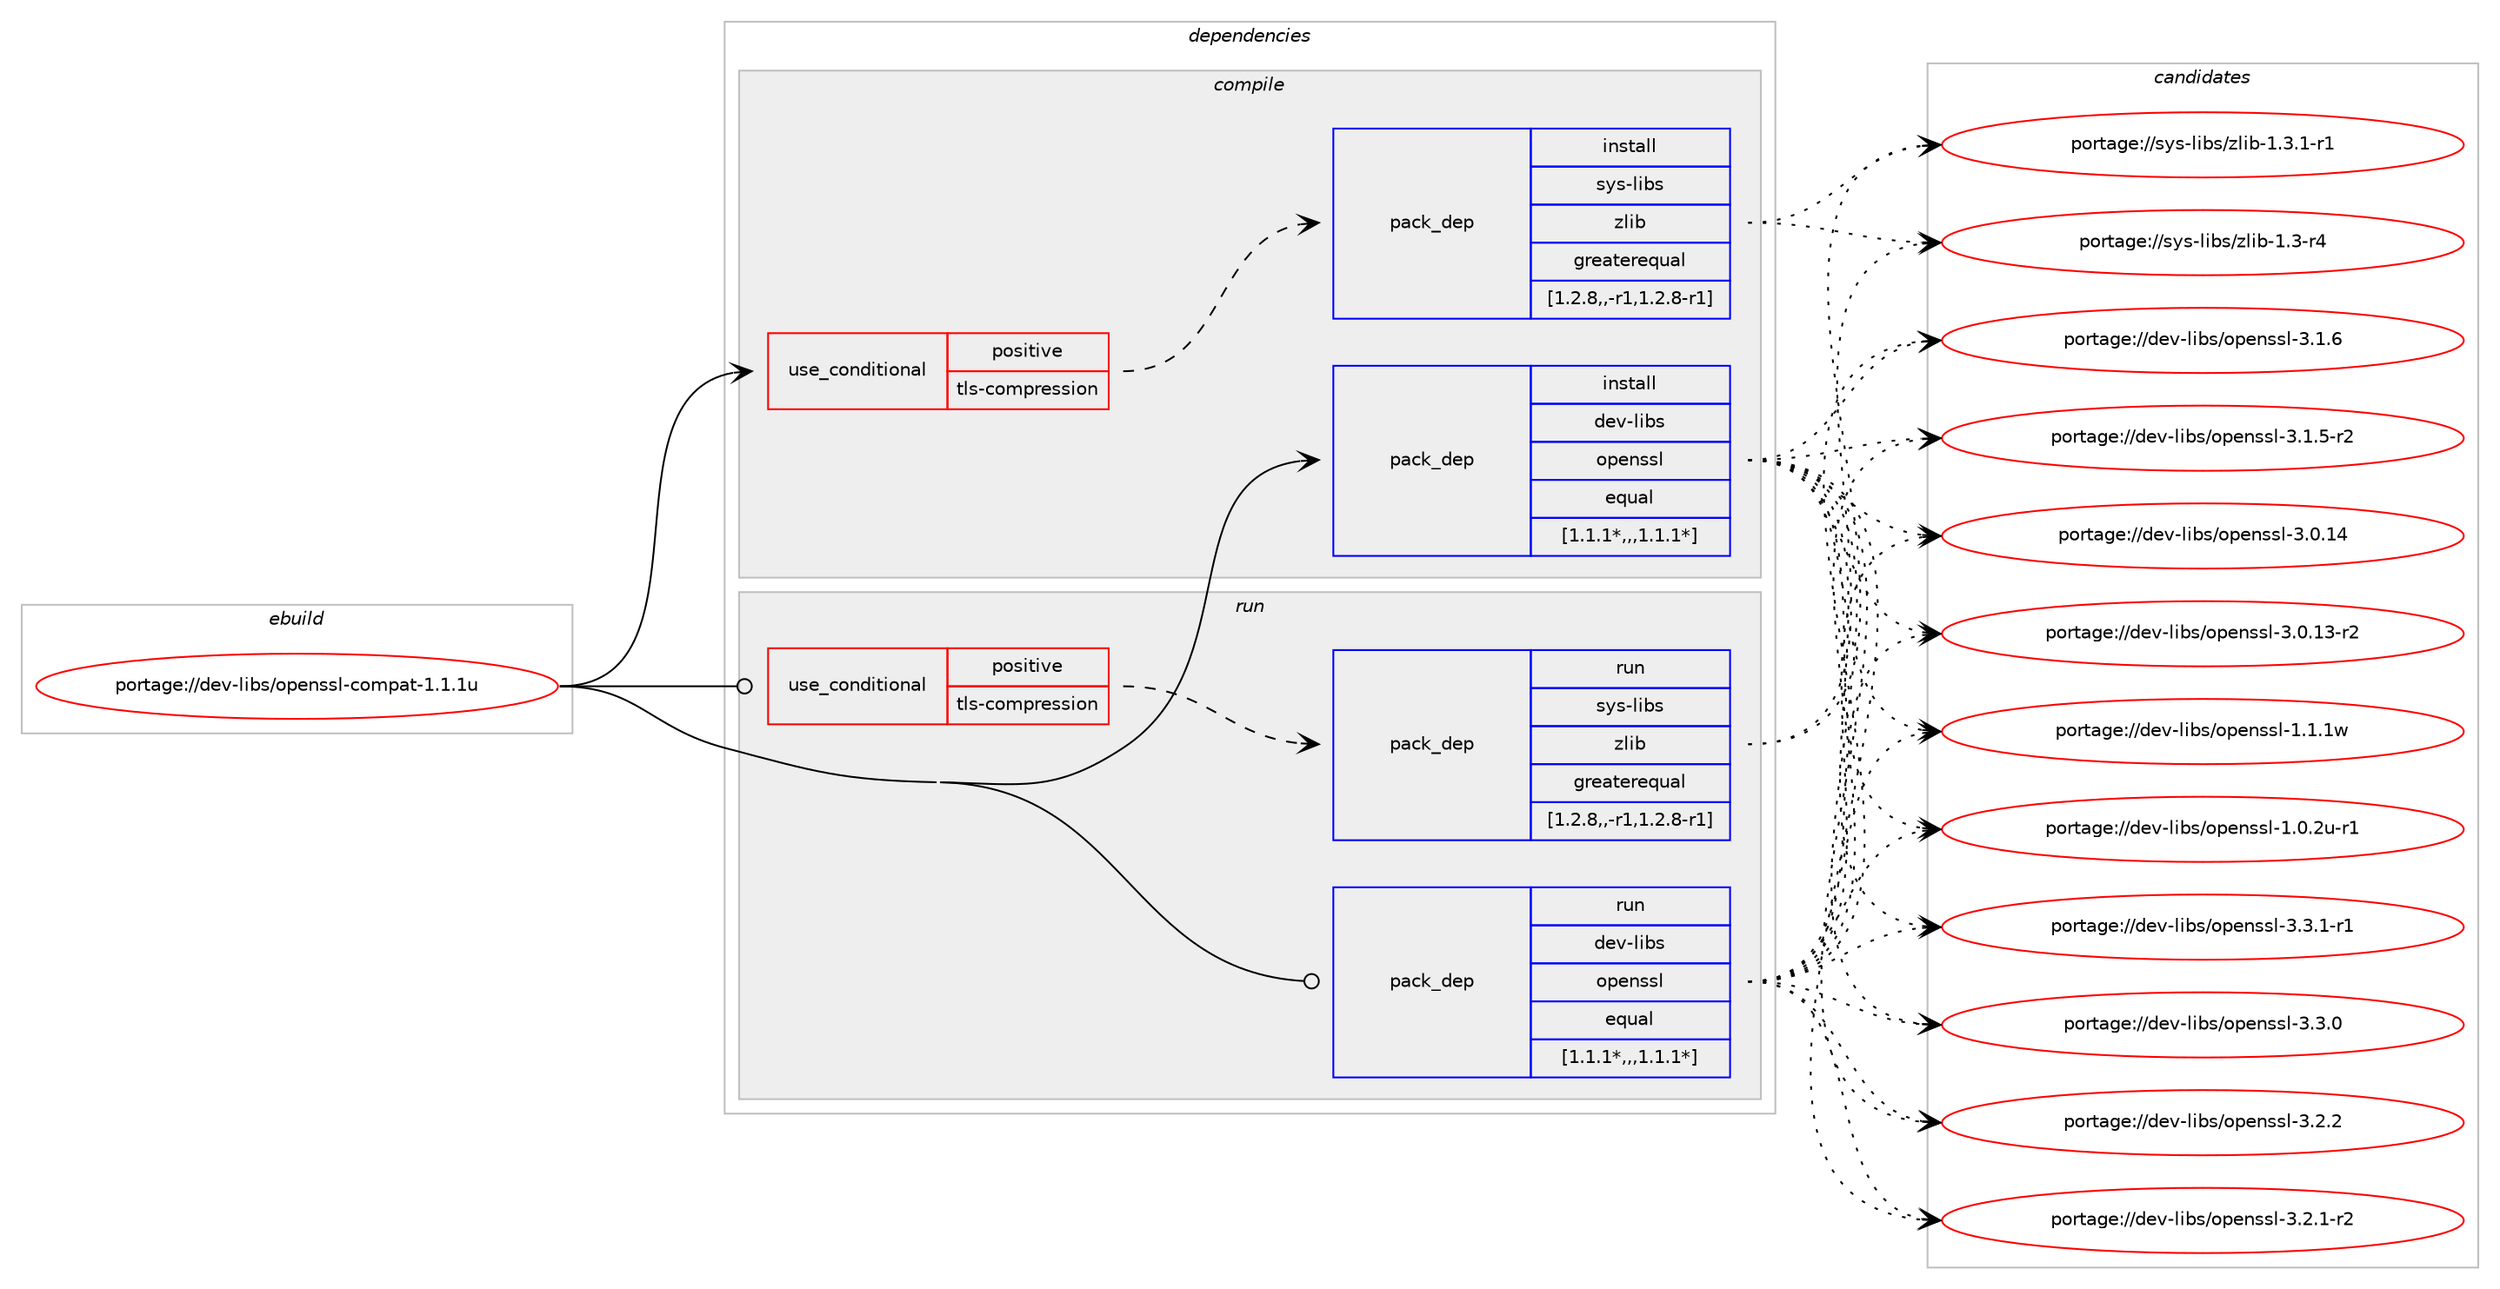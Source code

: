 digraph prolog {

# *************
# Graph options
# *************

newrank=true;
concentrate=true;
compound=true;
graph [rankdir=LR,fontname=Helvetica,fontsize=10,ranksep=1.5];#, ranksep=2.5, nodesep=0.2];
edge  [arrowhead=vee];
node  [fontname=Helvetica,fontsize=10];

# **********
# The ebuild
# **********

subgraph cluster_leftcol {
color=gray;
label=<<i>ebuild</i>>;
id [label="portage://dev-libs/openssl-compat-1.1.1u", color=red, width=4, href="../dev-libs/openssl-compat-1.1.1u.svg"];
}

# ****************
# The dependencies
# ****************

subgraph cluster_midcol {
color=gray;
label=<<i>dependencies</i>>;
subgraph cluster_compile {
fillcolor="#eeeeee";
style=filled;
label=<<i>compile</i>>;
subgraph cond27915 {
dependency113164 [label=<<TABLE BORDER="0" CELLBORDER="1" CELLSPACING="0" CELLPADDING="4"><TR><TD ROWSPAN="3" CELLPADDING="10">use_conditional</TD></TR><TR><TD>positive</TD></TR><TR><TD>tls-compression</TD></TR></TABLE>>, shape=none, color=red];
subgraph pack84050 {
dependency113165 [label=<<TABLE BORDER="0" CELLBORDER="1" CELLSPACING="0" CELLPADDING="4" WIDTH="220"><TR><TD ROWSPAN="6" CELLPADDING="30">pack_dep</TD></TR><TR><TD WIDTH="110">install</TD></TR><TR><TD>sys-libs</TD></TR><TR><TD>zlib</TD></TR><TR><TD>greaterequal</TD></TR><TR><TD>[1.2.8,,-r1,1.2.8-r1]</TD></TR></TABLE>>, shape=none, color=blue];
}
dependency113164:e -> dependency113165:w [weight=20,style="dashed",arrowhead="vee"];
}
id:e -> dependency113164:w [weight=20,style="solid",arrowhead="vee"];
subgraph pack84051 {
dependency113166 [label=<<TABLE BORDER="0" CELLBORDER="1" CELLSPACING="0" CELLPADDING="4" WIDTH="220"><TR><TD ROWSPAN="6" CELLPADDING="30">pack_dep</TD></TR><TR><TD WIDTH="110">install</TD></TR><TR><TD>dev-libs</TD></TR><TR><TD>openssl</TD></TR><TR><TD>equal</TD></TR><TR><TD>[1.1.1*,,,1.1.1*]</TD></TR></TABLE>>, shape=none, color=blue];
}
id:e -> dependency113166:w [weight=20,style="solid",arrowhead="vee"];
}
subgraph cluster_compileandrun {
fillcolor="#eeeeee";
style=filled;
label=<<i>compile and run</i>>;
}
subgraph cluster_run {
fillcolor="#eeeeee";
style=filled;
label=<<i>run</i>>;
subgraph cond27916 {
dependency113167 [label=<<TABLE BORDER="0" CELLBORDER="1" CELLSPACING="0" CELLPADDING="4"><TR><TD ROWSPAN="3" CELLPADDING="10">use_conditional</TD></TR><TR><TD>positive</TD></TR><TR><TD>tls-compression</TD></TR></TABLE>>, shape=none, color=red];
subgraph pack84052 {
dependency113168 [label=<<TABLE BORDER="0" CELLBORDER="1" CELLSPACING="0" CELLPADDING="4" WIDTH="220"><TR><TD ROWSPAN="6" CELLPADDING="30">pack_dep</TD></TR><TR><TD WIDTH="110">run</TD></TR><TR><TD>sys-libs</TD></TR><TR><TD>zlib</TD></TR><TR><TD>greaterequal</TD></TR><TR><TD>[1.2.8,,-r1,1.2.8-r1]</TD></TR></TABLE>>, shape=none, color=blue];
}
dependency113167:e -> dependency113168:w [weight=20,style="dashed",arrowhead="vee"];
}
id:e -> dependency113167:w [weight=20,style="solid",arrowhead="odot"];
subgraph pack84053 {
dependency113169 [label=<<TABLE BORDER="0" CELLBORDER="1" CELLSPACING="0" CELLPADDING="4" WIDTH="220"><TR><TD ROWSPAN="6" CELLPADDING="30">pack_dep</TD></TR><TR><TD WIDTH="110">run</TD></TR><TR><TD>dev-libs</TD></TR><TR><TD>openssl</TD></TR><TR><TD>equal</TD></TR><TR><TD>[1.1.1*,,,1.1.1*]</TD></TR></TABLE>>, shape=none, color=blue];
}
id:e -> dependency113169:w [weight=20,style="solid",arrowhead="odot"];
}
}

# **************
# The candidates
# **************

subgraph cluster_choices {
rank=same;
color=gray;
label=<<i>candidates</i>>;

subgraph choice84050 {
color=black;
nodesep=1;
choice115121115451081059811547122108105984549465146494511449 [label="portage://sys-libs/zlib-1.3.1-r1", color=red, width=4,href="../sys-libs/zlib-1.3.1-r1.svg"];
choice11512111545108105981154712210810598454946514511452 [label="portage://sys-libs/zlib-1.3-r4", color=red, width=4,href="../sys-libs/zlib-1.3-r4.svg"];
dependency113165:e -> choice115121115451081059811547122108105984549465146494511449:w [style=dotted,weight="100"];
dependency113165:e -> choice11512111545108105981154712210810598454946514511452:w [style=dotted,weight="100"];
}
subgraph choice84051 {
color=black;
nodesep=1;
choice1001011184510810598115471111121011101151151084551465146494511449 [label="portage://dev-libs/openssl-3.3.1-r1", color=red, width=4,href="../dev-libs/openssl-3.3.1-r1.svg"];
choice100101118451081059811547111112101110115115108455146514648 [label="portage://dev-libs/openssl-3.3.0", color=red, width=4,href="../dev-libs/openssl-3.3.0.svg"];
choice100101118451081059811547111112101110115115108455146504650 [label="portage://dev-libs/openssl-3.2.2", color=red, width=4,href="../dev-libs/openssl-3.2.2.svg"];
choice1001011184510810598115471111121011101151151084551465046494511450 [label="portage://dev-libs/openssl-3.2.1-r2", color=red, width=4,href="../dev-libs/openssl-3.2.1-r2.svg"];
choice100101118451081059811547111112101110115115108455146494654 [label="portage://dev-libs/openssl-3.1.6", color=red, width=4,href="../dev-libs/openssl-3.1.6.svg"];
choice1001011184510810598115471111121011101151151084551464946534511450 [label="portage://dev-libs/openssl-3.1.5-r2", color=red, width=4,href="../dev-libs/openssl-3.1.5-r2.svg"];
choice10010111845108105981154711111210111011511510845514648464952 [label="portage://dev-libs/openssl-3.0.14", color=red, width=4,href="../dev-libs/openssl-3.0.14.svg"];
choice100101118451081059811547111112101110115115108455146484649514511450 [label="portage://dev-libs/openssl-3.0.13-r2", color=red, width=4,href="../dev-libs/openssl-3.0.13-r2.svg"];
choice100101118451081059811547111112101110115115108454946494649119 [label="portage://dev-libs/openssl-1.1.1w", color=red, width=4,href="../dev-libs/openssl-1.1.1w.svg"];
choice1001011184510810598115471111121011101151151084549464846501174511449 [label="portage://dev-libs/openssl-1.0.2u-r1", color=red, width=4,href="../dev-libs/openssl-1.0.2u-r1.svg"];
dependency113166:e -> choice1001011184510810598115471111121011101151151084551465146494511449:w [style=dotted,weight="100"];
dependency113166:e -> choice100101118451081059811547111112101110115115108455146514648:w [style=dotted,weight="100"];
dependency113166:e -> choice100101118451081059811547111112101110115115108455146504650:w [style=dotted,weight="100"];
dependency113166:e -> choice1001011184510810598115471111121011101151151084551465046494511450:w [style=dotted,weight="100"];
dependency113166:e -> choice100101118451081059811547111112101110115115108455146494654:w [style=dotted,weight="100"];
dependency113166:e -> choice1001011184510810598115471111121011101151151084551464946534511450:w [style=dotted,weight="100"];
dependency113166:e -> choice10010111845108105981154711111210111011511510845514648464952:w [style=dotted,weight="100"];
dependency113166:e -> choice100101118451081059811547111112101110115115108455146484649514511450:w [style=dotted,weight="100"];
dependency113166:e -> choice100101118451081059811547111112101110115115108454946494649119:w [style=dotted,weight="100"];
dependency113166:e -> choice1001011184510810598115471111121011101151151084549464846501174511449:w [style=dotted,weight="100"];
}
subgraph choice84052 {
color=black;
nodesep=1;
choice115121115451081059811547122108105984549465146494511449 [label="portage://sys-libs/zlib-1.3.1-r1", color=red, width=4,href="../sys-libs/zlib-1.3.1-r1.svg"];
choice11512111545108105981154712210810598454946514511452 [label="portage://sys-libs/zlib-1.3-r4", color=red, width=4,href="../sys-libs/zlib-1.3-r4.svg"];
dependency113168:e -> choice115121115451081059811547122108105984549465146494511449:w [style=dotted,weight="100"];
dependency113168:e -> choice11512111545108105981154712210810598454946514511452:w [style=dotted,weight="100"];
}
subgraph choice84053 {
color=black;
nodesep=1;
choice1001011184510810598115471111121011101151151084551465146494511449 [label="portage://dev-libs/openssl-3.3.1-r1", color=red, width=4,href="../dev-libs/openssl-3.3.1-r1.svg"];
choice100101118451081059811547111112101110115115108455146514648 [label="portage://dev-libs/openssl-3.3.0", color=red, width=4,href="../dev-libs/openssl-3.3.0.svg"];
choice100101118451081059811547111112101110115115108455146504650 [label="portage://dev-libs/openssl-3.2.2", color=red, width=4,href="../dev-libs/openssl-3.2.2.svg"];
choice1001011184510810598115471111121011101151151084551465046494511450 [label="portage://dev-libs/openssl-3.2.1-r2", color=red, width=4,href="../dev-libs/openssl-3.2.1-r2.svg"];
choice100101118451081059811547111112101110115115108455146494654 [label="portage://dev-libs/openssl-3.1.6", color=red, width=4,href="../dev-libs/openssl-3.1.6.svg"];
choice1001011184510810598115471111121011101151151084551464946534511450 [label="portage://dev-libs/openssl-3.1.5-r2", color=red, width=4,href="../dev-libs/openssl-3.1.5-r2.svg"];
choice10010111845108105981154711111210111011511510845514648464952 [label="portage://dev-libs/openssl-3.0.14", color=red, width=4,href="../dev-libs/openssl-3.0.14.svg"];
choice100101118451081059811547111112101110115115108455146484649514511450 [label="portage://dev-libs/openssl-3.0.13-r2", color=red, width=4,href="../dev-libs/openssl-3.0.13-r2.svg"];
choice100101118451081059811547111112101110115115108454946494649119 [label="portage://dev-libs/openssl-1.1.1w", color=red, width=4,href="../dev-libs/openssl-1.1.1w.svg"];
choice1001011184510810598115471111121011101151151084549464846501174511449 [label="portage://dev-libs/openssl-1.0.2u-r1", color=red, width=4,href="../dev-libs/openssl-1.0.2u-r1.svg"];
dependency113169:e -> choice1001011184510810598115471111121011101151151084551465146494511449:w [style=dotted,weight="100"];
dependency113169:e -> choice100101118451081059811547111112101110115115108455146514648:w [style=dotted,weight="100"];
dependency113169:e -> choice100101118451081059811547111112101110115115108455146504650:w [style=dotted,weight="100"];
dependency113169:e -> choice1001011184510810598115471111121011101151151084551465046494511450:w [style=dotted,weight="100"];
dependency113169:e -> choice100101118451081059811547111112101110115115108455146494654:w [style=dotted,weight="100"];
dependency113169:e -> choice1001011184510810598115471111121011101151151084551464946534511450:w [style=dotted,weight="100"];
dependency113169:e -> choice10010111845108105981154711111210111011511510845514648464952:w [style=dotted,weight="100"];
dependency113169:e -> choice100101118451081059811547111112101110115115108455146484649514511450:w [style=dotted,weight="100"];
dependency113169:e -> choice100101118451081059811547111112101110115115108454946494649119:w [style=dotted,weight="100"];
dependency113169:e -> choice1001011184510810598115471111121011101151151084549464846501174511449:w [style=dotted,weight="100"];
}
}

}
